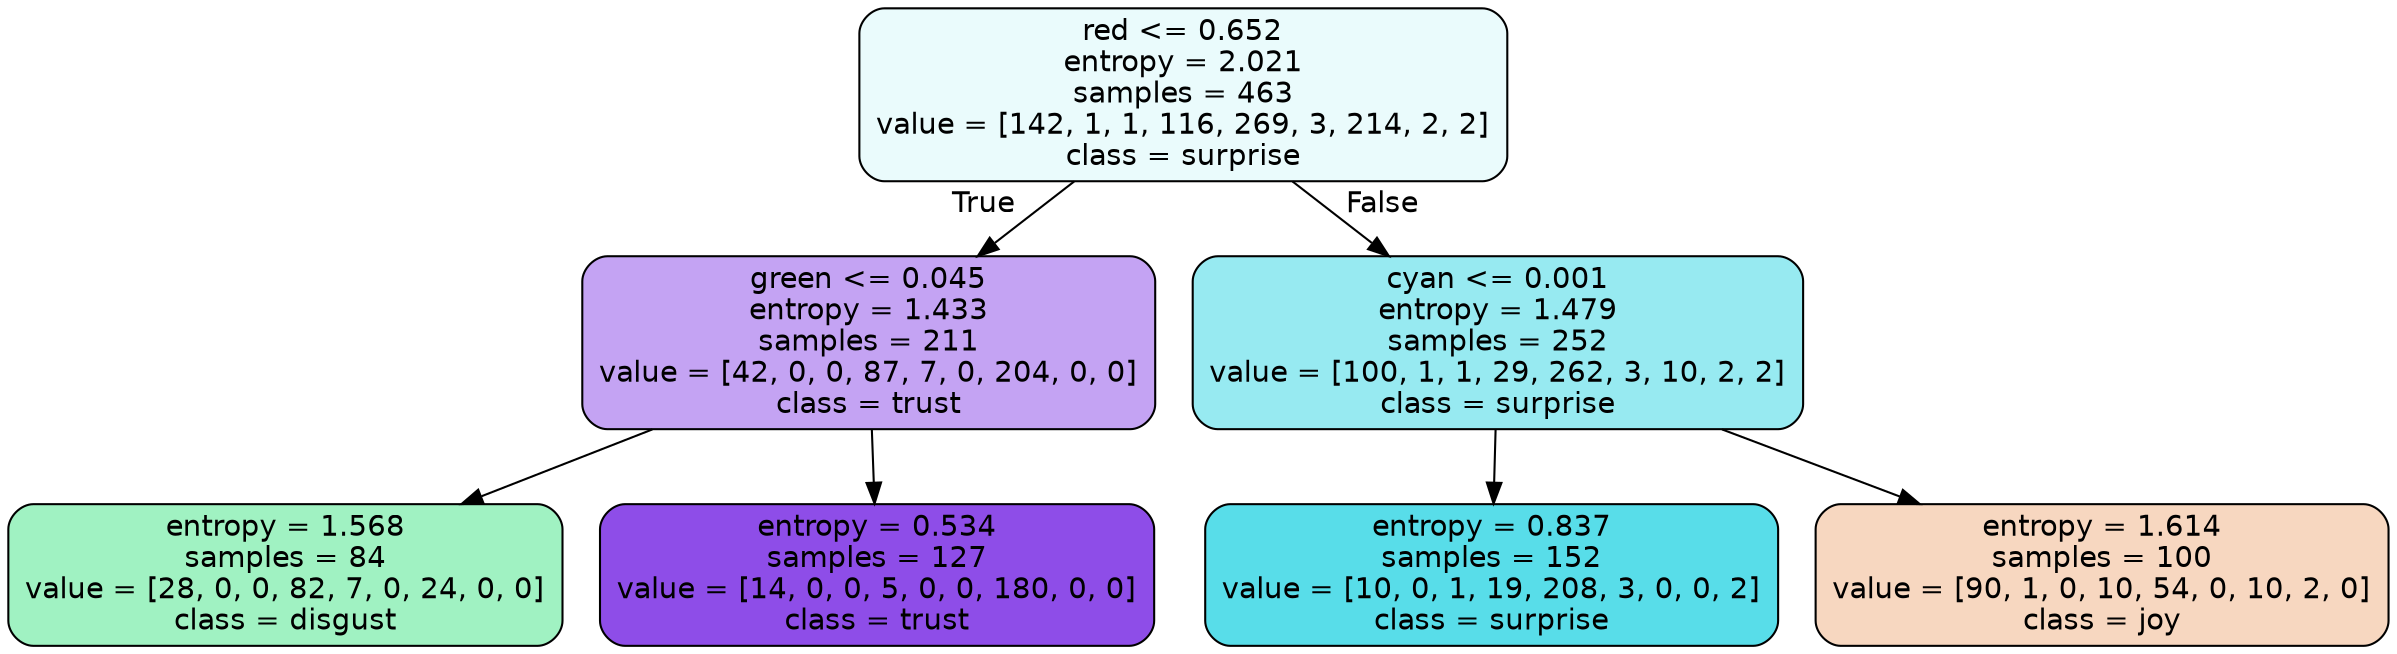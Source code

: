 digraph Tree {
node [shape=box, style="filled, rounded", color="black", fontname=helvetica] ;
edge [fontname=helvetica] ;
0 [label="red <= 0.652\nentropy = 2.021\nsamples = 463\nvalue = [142, 1, 1, 116, 269, 3, 214, 2, 2]\nclass = surprise", fillcolor="#39d7e51a"] ;
1 [label="green <= 0.045\nentropy = 1.433\nsamples = 211\nvalue = [42, 0, 0, 87, 7, 0, 204, 0, 0]\nclass = trust", fillcolor="#8139e576"] ;
0 -> 1 [labeldistance=2.5, labelangle=45, headlabel="True"] ;
2 [label="entropy = 1.568\nsamples = 84\nvalue = [28, 0, 0, 82, 7, 0, 24, 0, 0]\nclass = disgust", fillcolor="#39e5817a"] ;
1 -> 2 ;
3 [label="entropy = 0.534\nsamples = 127\nvalue = [14, 0, 0, 5, 0, 0, 180, 0, 0]\nclass = trust", fillcolor="#8139e5e5"] ;
1 -> 3 ;
4 [label="cyan <= 0.001\nentropy = 1.479\nsamples = 252\nvalue = [100, 1, 1, 29, 262, 3, 10, 2, 2]\nclass = surprise", fillcolor="#39d7e585"] ;
0 -> 4 [labeldistance=2.5, labelangle=-45, headlabel="False"] ;
5 [label="entropy = 0.837\nsamples = 152\nvalue = [10, 0, 1, 19, 208, 3, 0, 0, 2]\nclass = surprise", fillcolor="#39d7e5d7"] ;
4 -> 5 ;
6 [label="entropy = 1.614\nsamples = 100\nvalue = [90, 1, 0, 10, 54, 0, 10, 2, 0]\nclass = joy", fillcolor="#e5813951"] ;
4 -> 6 ;
}